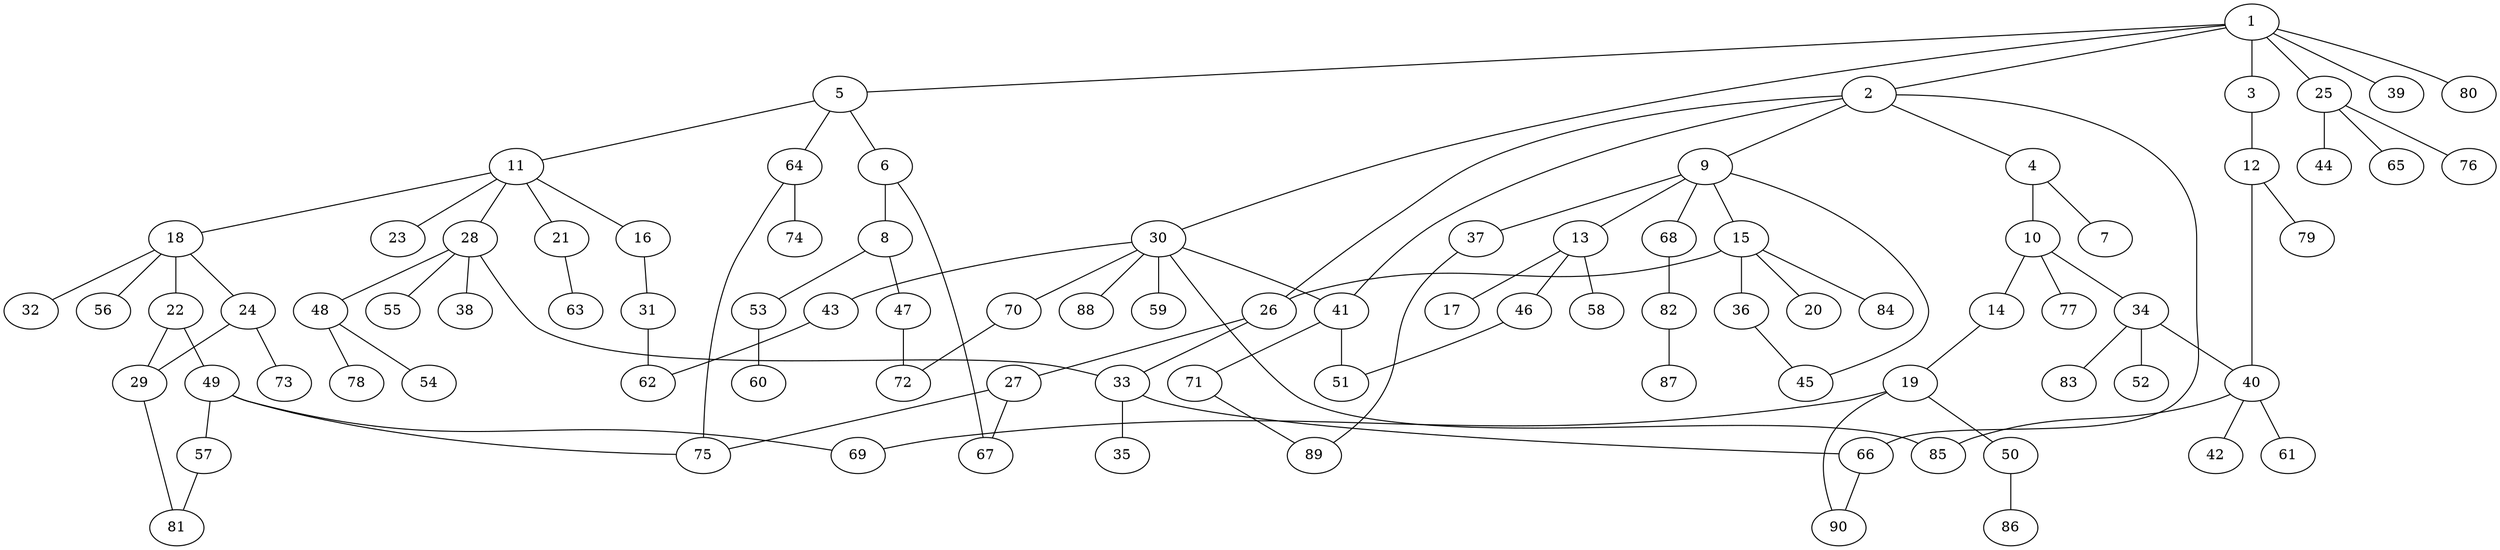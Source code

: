 graph graphname {1--2
1--3
1--5
1--25
1--30
1--39
1--80
2--4
2--9
2--26
2--41
2--66
3--12
4--7
4--10
5--6
5--11
5--64
6--8
6--67
8--47
8--53
9--13
9--15
9--37
9--45
9--68
10--14
10--34
10--77
11--16
11--18
11--21
11--23
11--28
12--40
12--79
13--17
13--46
13--58
14--19
15--20
15--26
15--36
15--84
16--31
18--22
18--24
18--32
18--56
19--50
19--69
19--90
21--63
22--29
22--49
24--29
24--73
25--44
25--65
25--76
26--27
26--33
27--67
27--75
28--33
28--38
28--48
28--55
29--81
30--41
30--43
30--59
30--70
30--85
30--88
31--62
33--35
33--66
34--40
34--52
34--83
36--45
37--89
40--42
40--61
40--85
41--51
41--71
43--62
46--51
47--72
48--54
48--78
49--57
49--69
49--75
50--86
53--60
57--81
64--74
64--75
66--90
68--82
70--72
71--89
82--87
}